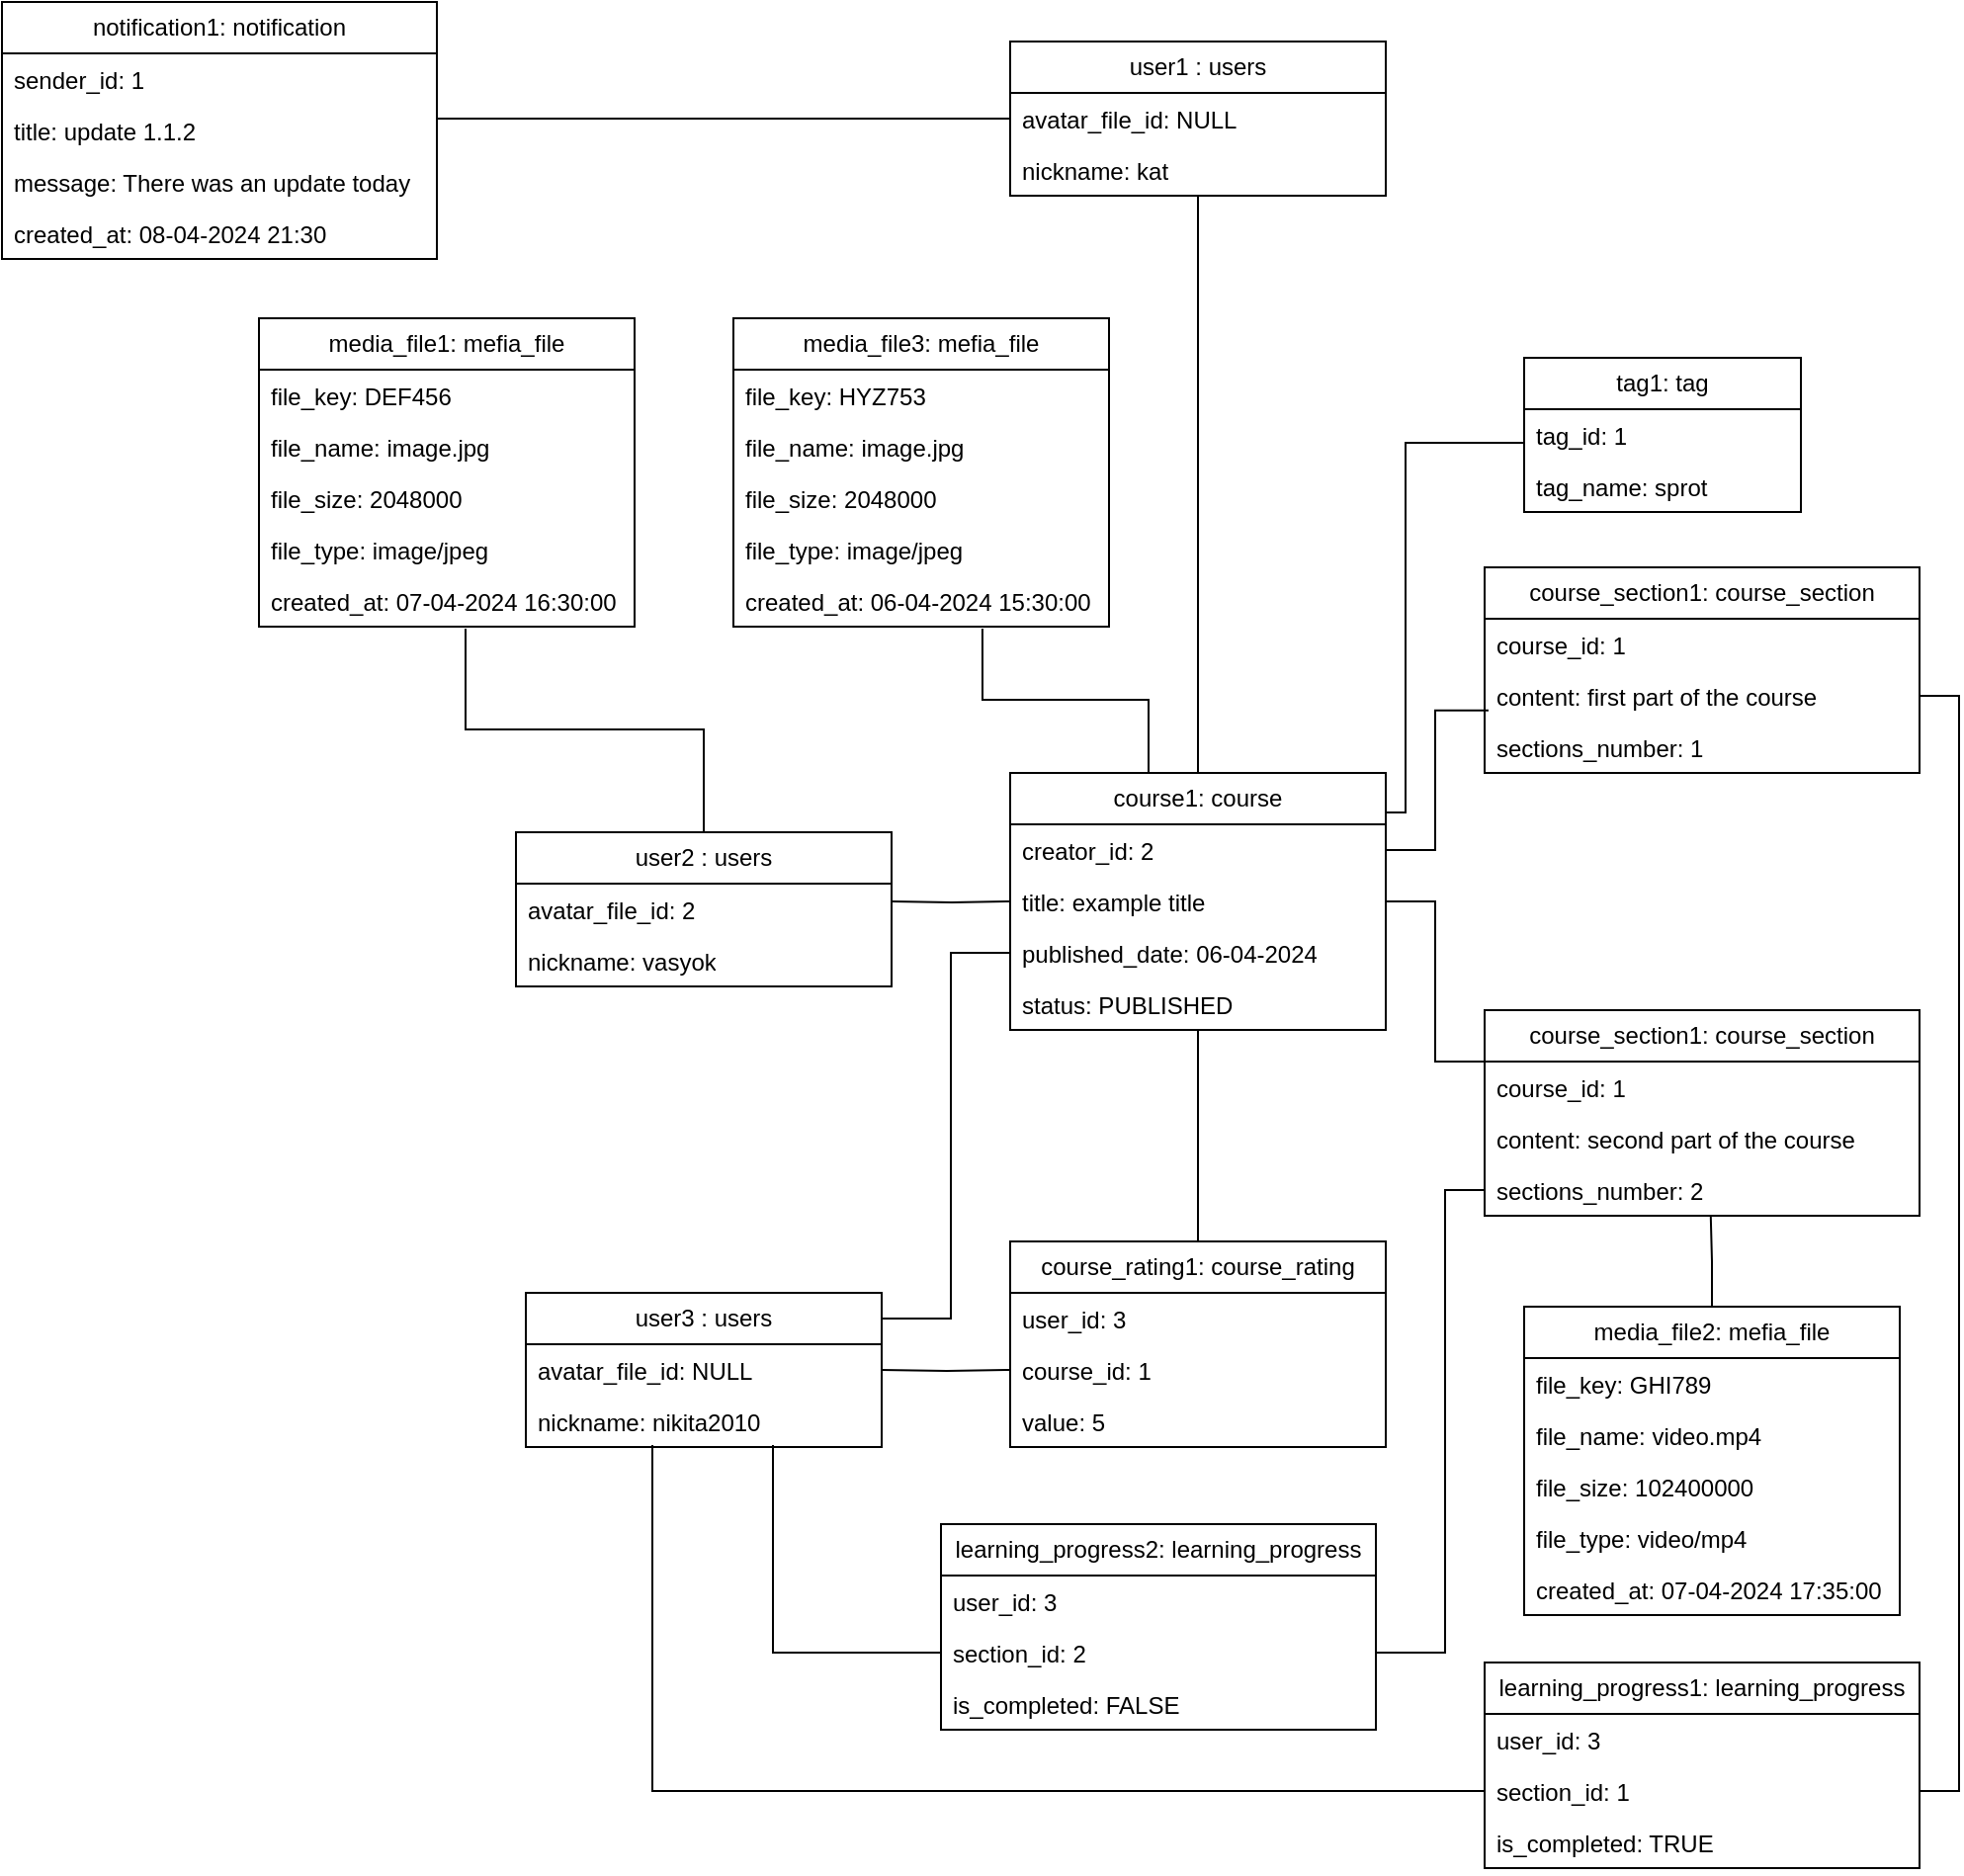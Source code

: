 <mxfile version="24.1.0" type="device">
  <diagram name="Page-1" id="b5b7bab2-c9e2-2cf4-8b2a-24fd1a2a6d21">
    <mxGraphModel dx="2261" dy="836" grid="1" gridSize="10" guides="1" tooltips="1" connect="1" arrows="1" fold="1" page="1" pageScale="1" pageWidth="827" pageHeight="1169" background="none" math="0" shadow="0">
      <root>
        <mxCell id="0" />
        <mxCell id="1" parent="0" />
        <mxCell id="cTdW70NepCCZIWqHgug1-1" value="user2 : users" style="swimlane;fontStyle=0;childLayout=stackLayout;horizontal=1;startSize=26;fillColor=none;horizontalStack=0;resizeParent=1;resizeParentMax=0;resizeLast=0;collapsible=1;marginBottom=0;whiteSpace=wrap;html=1;" parent="1" vertex="1">
          <mxGeometry x="60" y="450" width="190" height="78" as="geometry" />
        </mxCell>
        <mxCell id="cTdW70NepCCZIWqHgug1-2" value="avatar_file_id: 2" style="text;strokeColor=none;fillColor=none;align=left;verticalAlign=top;spacingLeft=4;spacingRight=4;overflow=hidden;rotatable=0;points=[[0,0.5],[1,0.5]];portConstraint=eastwest;whiteSpace=wrap;html=1;" parent="cTdW70NepCCZIWqHgug1-1" vertex="1">
          <mxGeometry y="26" width="190" height="26" as="geometry" />
        </mxCell>
        <mxCell id="qzsGJ3pXTFSO7XhK0shY-1" value="nickname: vasyok" style="text;strokeColor=none;fillColor=none;align=left;verticalAlign=top;spacingLeft=4;spacingRight=4;overflow=hidden;rotatable=0;points=[[0,0.5],[1,0.5]];portConstraint=eastwest;whiteSpace=wrap;html=1;" parent="cTdW70NepCCZIWqHgug1-1" vertex="1">
          <mxGeometry y="52" width="190" height="26" as="geometry" />
        </mxCell>
        <mxCell id="cTdW70NepCCZIWqHgug1-314" value="media_file1: mefia_file" style="swimlane;fontStyle=0;childLayout=stackLayout;horizontal=1;startSize=26;fillColor=none;horizontalStack=0;resizeParent=1;resizeParentMax=0;resizeLast=0;collapsible=1;marginBottom=0;whiteSpace=wrap;html=1;" parent="1" vertex="1">
          <mxGeometry x="-70" y="190" width="190" height="156" as="geometry" />
        </mxCell>
        <mxCell id="cTdW70NepCCZIWqHgug1-315" value="file_key: DEF456" style="text;strokeColor=none;fillColor=none;align=left;verticalAlign=top;spacingLeft=4;spacingRight=4;overflow=hidden;rotatable=0;points=[[0,0.5],[1,0.5]];portConstraint=eastwest;whiteSpace=wrap;html=1;" parent="cTdW70NepCCZIWqHgug1-314" vertex="1">
          <mxGeometry y="26" width="190" height="26" as="geometry" />
        </mxCell>
        <mxCell id="cTdW70NepCCZIWqHgug1-316" value="file_name: image.jpg" style="text;strokeColor=none;fillColor=none;align=left;verticalAlign=top;spacingLeft=4;spacingRight=4;overflow=hidden;rotatable=0;points=[[0,0.5],[1,0.5]];portConstraint=eastwest;whiteSpace=wrap;html=1;" parent="cTdW70NepCCZIWqHgug1-314" vertex="1">
          <mxGeometry y="52" width="190" height="26" as="geometry" />
        </mxCell>
        <mxCell id="cTdW70NepCCZIWqHgug1-317" value="file_size: 2048000" style="text;strokeColor=none;fillColor=none;align=left;verticalAlign=top;spacingLeft=4;spacingRight=4;overflow=hidden;rotatable=0;points=[[0,0.5],[1,0.5]];portConstraint=eastwest;whiteSpace=wrap;html=1;" parent="cTdW70NepCCZIWqHgug1-314" vertex="1">
          <mxGeometry y="78" width="190" height="26" as="geometry" />
        </mxCell>
        <mxCell id="cTdW70NepCCZIWqHgug1-318" value="file_type: image/jpeg" style="text;strokeColor=none;fillColor=none;align=left;verticalAlign=top;spacingLeft=4;spacingRight=4;overflow=hidden;rotatable=0;points=[[0,0.5],[1,0.5]];portConstraint=eastwest;whiteSpace=wrap;html=1;" parent="cTdW70NepCCZIWqHgug1-314" vertex="1">
          <mxGeometry y="104" width="190" height="26" as="geometry" />
        </mxCell>
        <mxCell id="cTdW70NepCCZIWqHgug1-319" value="created_at: 07-04-2024 16:30:00" style="text;strokeColor=none;fillColor=none;align=left;verticalAlign=top;spacingLeft=4;spacingRight=4;overflow=hidden;rotatable=0;points=[[0,0.5],[1,0.5]];portConstraint=eastwest;whiteSpace=wrap;html=1;" parent="cTdW70NepCCZIWqHgug1-314" vertex="1">
          <mxGeometry y="130" width="190" height="26" as="geometry" />
        </mxCell>
        <mxCell id="cTdW70NepCCZIWqHgug1-321" style="edgeStyle=orthogonalEdgeStyle;rounded=0;orthogonalLoop=1;jettySize=auto;html=1;entryX=0.55;entryY=1.038;entryDx=0;entryDy=0;entryPerimeter=0;endArrow=none;endFill=0;" parent="1" source="cTdW70NepCCZIWqHgug1-1" target="cTdW70NepCCZIWqHgug1-319" edge="1">
          <mxGeometry relative="1" as="geometry" />
        </mxCell>
        <mxCell id="ExJdHabm7_KHnXWHpjVK-8" style="edgeStyle=orthogonalEdgeStyle;rounded=0;orthogonalLoop=1;jettySize=auto;html=1;entryX=0;entryY=0.654;entryDx=0;entryDy=0;endArrow=none;endFill=0;entryPerimeter=0;" parent="1" source="cTdW70NepCCZIWqHgug1-322" target="ExJdHabm7_KHnXWHpjVK-11" edge="1">
          <mxGeometry relative="1" as="geometry">
            <mxPoint x="570" y="215" as="targetPoint" />
            <Array as="points">
              <mxPoint x="510" y="440" />
              <mxPoint x="510" y="253" />
            </Array>
          </mxGeometry>
        </mxCell>
        <mxCell id="cTdW70NepCCZIWqHgug1-322" value="course1: course" style="swimlane;fontStyle=0;childLayout=stackLayout;horizontal=1;startSize=26;fillColor=none;horizontalStack=0;resizeParent=1;resizeParentMax=0;resizeLast=0;collapsible=1;marginBottom=0;whiteSpace=wrap;html=1;" parent="1" vertex="1">
          <mxGeometry x="310" y="420" width="190" height="130" as="geometry" />
        </mxCell>
        <mxCell id="cTdW70NepCCZIWqHgug1-323" value="creator_id: 2" style="text;strokeColor=none;fillColor=none;align=left;verticalAlign=top;spacingLeft=4;spacingRight=4;overflow=hidden;rotatable=0;points=[[0,0.5],[1,0.5]];portConstraint=eastwest;whiteSpace=wrap;html=1;" parent="cTdW70NepCCZIWqHgug1-322" vertex="1">
          <mxGeometry y="26" width="190" height="26" as="geometry" />
        </mxCell>
        <mxCell id="cTdW70NepCCZIWqHgug1-324" value="title: example title" style="text;strokeColor=none;fillColor=none;align=left;verticalAlign=top;spacingLeft=4;spacingRight=4;overflow=hidden;rotatable=0;points=[[0,0.5],[1,0.5]];portConstraint=eastwest;whiteSpace=wrap;html=1;" parent="cTdW70NepCCZIWqHgug1-322" vertex="1">
          <mxGeometry y="52" width="190" height="26" as="geometry" />
        </mxCell>
        <mxCell id="cTdW70NepCCZIWqHgug1-325" value="published_date: 06-04-2024" style="text;strokeColor=none;fillColor=none;align=left;verticalAlign=top;spacingLeft=4;spacingRight=4;overflow=hidden;rotatable=0;points=[[0,0.5],[1,0.5]];portConstraint=eastwest;whiteSpace=wrap;html=1;" parent="cTdW70NepCCZIWqHgug1-322" vertex="1">
          <mxGeometry y="78" width="190" height="26" as="geometry" />
        </mxCell>
        <mxCell id="GGQ7iSAOQ_vFK_jtie28-1" value="status:&amp;nbsp;PUBLISHED" style="text;strokeColor=none;fillColor=none;align=left;verticalAlign=top;spacingLeft=4;spacingRight=4;overflow=hidden;rotatable=0;points=[[0,0.5],[1,0.5]];portConstraint=eastwest;whiteSpace=wrap;html=1;" parent="cTdW70NepCCZIWqHgug1-322" vertex="1">
          <mxGeometry y="104" width="190" height="26" as="geometry" />
        </mxCell>
        <mxCell id="cTdW70NepCCZIWqHgug1-327" style="edgeStyle=orthogonalEdgeStyle;rounded=0;orthogonalLoop=1;jettySize=auto;html=1;endArrow=none;endFill=0;" parent="1" target="cTdW70NepCCZIWqHgug1-324" edge="1">
          <mxGeometry relative="1" as="geometry">
            <mxPoint x="250" y="485" as="sourcePoint" />
          </mxGeometry>
        </mxCell>
        <mxCell id="cTdW70NepCCZIWqHgug1-336" style="edgeStyle=orthogonalEdgeStyle;rounded=0;orthogonalLoop=1;jettySize=auto;html=1;entryX=0;entryY=0.5;entryDx=0;entryDy=0;exitX=1;exitY=0.25;exitDx=0;exitDy=0;endArrow=none;endFill=0;" parent="1" source="cTdW70NepCCZIWqHgug1-328" target="cTdW70NepCCZIWqHgug1-325" edge="1">
          <mxGeometry relative="1" as="geometry">
            <mxPoint x="245" y="696" as="sourcePoint" />
            <Array as="points">
              <mxPoint x="280" y="696" />
              <mxPoint x="280" y="511" />
            </Array>
          </mxGeometry>
        </mxCell>
        <mxCell id="cTdW70NepCCZIWqHgug1-328" value="user3 : users" style="swimlane;fontStyle=0;childLayout=stackLayout;horizontal=1;startSize=26;fillColor=none;horizontalStack=0;resizeParent=1;resizeParentMax=0;resizeLast=0;collapsible=1;marginBottom=0;whiteSpace=wrap;html=1;" parent="1" vertex="1">
          <mxGeometry x="65" y="683" width="180" height="78" as="geometry" />
        </mxCell>
        <mxCell id="cTdW70NepCCZIWqHgug1-329" value="avatar_file_id: NULL" style="text;strokeColor=none;fillColor=none;align=left;verticalAlign=top;spacingLeft=4;spacingRight=4;overflow=hidden;rotatable=0;points=[[0,0.5],[1,0.5]];portConstraint=eastwest;whiteSpace=wrap;html=1;" parent="cTdW70NepCCZIWqHgug1-328" vertex="1">
          <mxGeometry y="26" width="180" height="26" as="geometry" />
        </mxCell>
        <mxCell id="qzsGJ3pXTFSO7XhK0shY-2" value="nickname: nikita2010" style="text;strokeColor=none;fillColor=none;align=left;verticalAlign=top;spacingLeft=4;spacingRight=4;overflow=hidden;rotatable=0;points=[[0,0.5],[1,0.5]];portConstraint=eastwest;whiteSpace=wrap;html=1;" parent="cTdW70NepCCZIWqHgug1-328" vertex="1">
          <mxGeometry y="52" width="180" height="26" as="geometry" />
        </mxCell>
        <mxCell id="cTdW70NepCCZIWqHgug1-343" style="edgeStyle=orthogonalEdgeStyle;rounded=0;orthogonalLoop=1;jettySize=auto;html=1;entryX=0.5;entryY=1;entryDx=0;entryDy=0;endArrow=none;endFill=0;" parent="1" source="cTdW70NepCCZIWqHgug1-337" target="cTdW70NepCCZIWqHgug1-322" edge="1">
          <mxGeometry relative="1" as="geometry" />
        </mxCell>
        <mxCell id="cTdW70NepCCZIWqHgug1-337" value="course_rating1: course_rating" style="swimlane;fontStyle=0;childLayout=stackLayout;horizontal=1;startSize=26;fillColor=none;horizontalStack=0;resizeParent=1;resizeParentMax=0;resizeLast=0;collapsible=1;marginBottom=0;whiteSpace=wrap;html=1;" parent="1" vertex="1">
          <mxGeometry x="310" y="657" width="190" height="104" as="geometry" />
        </mxCell>
        <mxCell id="cTdW70NepCCZIWqHgug1-338" value="user_id: 3" style="text;strokeColor=none;fillColor=none;align=left;verticalAlign=top;spacingLeft=4;spacingRight=4;overflow=hidden;rotatable=0;points=[[0,0.5],[1,0.5]];portConstraint=eastwest;whiteSpace=wrap;html=1;" parent="cTdW70NepCCZIWqHgug1-337" vertex="1">
          <mxGeometry y="26" width="190" height="26" as="geometry" />
        </mxCell>
        <mxCell id="cTdW70NepCCZIWqHgug1-339" value="course_id: 1" style="text;strokeColor=none;fillColor=none;align=left;verticalAlign=top;spacingLeft=4;spacingRight=4;overflow=hidden;rotatable=0;points=[[0,0.5],[1,0.5]];portConstraint=eastwest;whiteSpace=wrap;html=1;" parent="cTdW70NepCCZIWqHgug1-337" vertex="1">
          <mxGeometry y="52" width="190" height="26" as="geometry" />
        </mxCell>
        <mxCell id="cTdW70NepCCZIWqHgug1-340" value="value: 5" style="text;strokeColor=none;fillColor=none;align=left;verticalAlign=top;spacingLeft=4;spacingRight=4;overflow=hidden;rotatable=0;points=[[0,0.5],[1,0.5]];portConstraint=eastwest;whiteSpace=wrap;html=1;" parent="cTdW70NepCCZIWqHgug1-337" vertex="1">
          <mxGeometry y="78" width="190" height="26" as="geometry" />
        </mxCell>
        <mxCell id="cTdW70NepCCZIWqHgug1-341" style="edgeStyle=orthogonalEdgeStyle;rounded=0;orthogonalLoop=1;jettySize=auto;html=1;entryX=0;entryY=0.5;entryDx=0;entryDy=0;startArrow=none;startFill=0;endArrow=none;endFill=0;" parent="1" target="cTdW70NepCCZIWqHgug1-339" edge="1">
          <mxGeometry relative="1" as="geometry">
            <mxPoint x="245" y="722" as="sourcePoint" />
          </mxGeometry>
        </mxCell>
        <mxCell id="cTdW70NepCCZIWqHgug1-352" value="course_section1: course_section" style="swimlane;fontStyle=0;childLayout=stackLayout;horizontal=1;startSize=26;fillColor=none;horizontalStack=0;resizeParent=1;resizeParentMax=0;resizeLast=0;collapsible=1;marginBottom=0;whiteSpace=wrap;html=1;" parent="1" vertex="1">
          <mxGeometry x="550" y="316" width="220" height="104" as="geometry" />
        </mxCell>
        <mxCell id="cTdW70NepCCZIWqHgug1-353" value="course_id: 1" style="text;strokeColor=none;fillColor=none;align=left;verticalAlign=top;spacingLeft=4;spacingRight=4;overflow=hidden;rotatable=0;points=[[0,0.5],[1,0.5]];portConstraint=eastwest;whiteSpace=wrap;html=1;" parent="cTdW70NepCCZIWqHgug1-352" vertex="1">
          <mxGeometry y="26" width="220" height="26" as="geometry" />
        </mxCell>
        <mxCell id="cTdW70NepCCZIWqHgug1-354" value="content: first part of the course" style="text;strokeColor=none;fillColor=none;align=left;verticalAlign=top;spacingLeft=4;spacingRight=4;overflow=hidden;rotatable=0;points=[[0,0.5],[1,0.5]];portConstraint=eastwest;whiteSpace=wrap;html=1;" parent="cTdW70NepCCZIWqHgug1-352" vertex="1">
          <mxGeometry y="52" width="220" height="26" as="geometry" />
        </mxCell>
        <mxCell id="cTdW70NepCCZIWqHgug1-355" value="sections_number: 1" style="text;strokeColor=none;fillColor=none;align=left;verticalAlign=top;spacingLeft=4;spacingRight=4;overflow=hidden;rotatable=0;points=[[0,0.5],[1,0.5]];portConstraint=eastwest;whiteSpace=wrap;html=1;" parent="cTdW70NepCCZIWqHgug1-352" vertex="1">
          <mxGeometry y="78" width="220" height="26" as="geometry" />
        </mxCell>
        <mxCell id="cTdW70NepCCZIWqHgug1-356" value="course_section1: course_section" style="swimlane;fontStyle=0;childLayout=stackLayout;horizontal=1;startSize=26;fillColor=none;horizontalStack=0;resizeParent=1;resizeParentMax=0;resizeLast=0;collapsible=1;marginBottom=0;whiteSpace=wrap;html=1;" parent="1" vertex="1">
          <mxGeometry x="550" y="540" width="220" height="104" as="geometry" />
        </mxCell>
        <mxCell id="cTdW70NepCCZIWqHgug1-357" value="course_id: 1" style="text;strokeColor=none;fillColor=none;align=left;verticalAlign=top;spacingLeft=4;spacingRight=4;overflow=hidden;rotatable=0;points=[[0,0.5],[1,0.5]];portConstraint=eastwest;whiteSpace=wrap;html=1;" parent="cTdW70NepCCZIWqHgug1-356" vertex="1">
          <mxGeometry y="26" width="220" height="26" as="geometry" />
        </mxCell>
        <mxCell id="cTdW70NepCCZIWqHgug1-358" value="content: second part of the course" style="text;strokeColor=none;fillColor=none;align=left;verticalAlign=top;spacingLeft=4;spacingRight=4;overflow=hidden;rotatable=0;points=[[0,0.5],[1,0.5]];portConstraint=eastwest;whiteSpace=wrap;html=1;" parent="cTdW70NepCCZIWqHgug1-356" vertex="1">
          <mxGeometry y="52" width="220" height="26" as="geometry" />
        </mxCell>
        <mxCell id="cTdW70NepCCZIWqHgug1-359" value="sections_number: 2" style="text;strokeColor=none;fillColor=none;align=left;verticalAlign=top;spacingLeft=4;spacingRight=4;overflow=hidden;rotatable=0;points=[[0,0.5],[1,0.5]];portConstraint=eastwest;whiteSpace=wrap;html=1;" parent="cTdW70NepCCZIWqHgug1-356" vertex="1">
          <mxGeometry y="78" width="220" height="26" as="geometry" />
        </mxCell>
        <mxCell id="cTdW70NepCCZIWqHgug1-360" style="edgeStyle=orthogonalEdgeStyle;rounded=0;orthogonalLoop=1;jettySize=auto;html=1;entryX=0;entryY=0.25;entryDx=0;entryDy=0;startArrow=none;startFill=0;endArrow=none;endFill=0;" parent="1" source="cTdW70NepCCZIWqHgug1-324" target="cTdW70NepCCZIWqHgug1-356" edge="1">
          <mxGeometry relative="1" as="geometry" />
        </mxCell>
        <mxCell id="cTdW70NepCCZIWqHgug1-362" style="edgeStyle=orthogonalEdgeStyle;rounded=0;orthogonalLoop=1;jettySize=auto;html=1;entryX=0.009;entryY=0.784;entryDx=0;entryDy=0;entryPerimeter=0;endArrow=none;endFill=0;" parent="1" source="cTdW70NepCCZIWqHgug1-323" target="cTdW70NepCCZIWqHgug1-354" edge="1">
          <mxGeometry relative="1" as="geometry" />
        </mxCell>
        <mxCell id="cTdW70NepCCZIWqHgug1-363" value="media_file2: mefia_file" style="swimlane;fontStyle=0;childLayout=stackLayout;horizontal=1;startSize=26;fillColor=none;horizontalStack=0;resizeParent=1;resizeParentMax=0;resizeLast=0;collapsible=1;marginBottom=0;whiteSpace=wrap;html=1;" parent="1" vertex="1">
          <mxGeometry x="570" y="690" width="190" height="156" as="geometry" />
        </mxCell>
        <mxCell id="cTdW70NepCCZIWqHgug1-364" value="file_key: GHI789" style="text;strokeColor=none;fillColor=none;align=left;verticalAlign=top;spacingLeft=4;spacingRight=4;overflow=hidden;rotatable=0;points=[[0,0.5],[1,0.5]];portConstraint=eastwest;whiteSpace=wrap;html=1;" parent="cTdW70NepCCZIWqHgug1-363" vertex="1">
          <mxGeometry y="26" width="190" height="26" as="geometry" />
        </mxCell>
        <mxCell id="cTdW70NepCCZIWqHgug1-365" value="file_name: video.mp4" style="text;strokeColor=none;fillColor=none;align=left;verticalAlign=top;spacingLeft=4;spacingRight=4;overflow=hidden;rotatable=0;points=[[0,0.5],[1,0.5]];portConstraint=eastwest;whiteSpace=wrap;html=1;" parent="cTdW70NepCCZIWqHgug1-363" vertex="1">
          <mxGeometry y="52" width="190" height="26" as="geometry" />
        </mxCell>
        <mxCell id="cTdW70NepCCZIWqHgug1-366" value="file_size:&amp;nbsp;102400000" style="text;strokeColor=none;fillColor=none;align=left;verticalAlign=top;spacingLeft=4;spacingRight=4;overflow=hidden;rotatable=0;points=[[0,0.5],[1,0.5]];portConstraint=eastwest;whiteSpace=wrap;html=1;" parent="cTdW70NepCCZIWqHgug1-363" vertex="1">
          <mxGeometry y="78" width="190" height="26" as="geometry" />
        </mxCell>
        <mxCell id="cTdW70NepCCZIWqHgug1-367" value="file_type: video/mp4" style="text;strokeColor=none;fillColor=none;align=left;verticalAlign=top;spacingLeft=4;spacingRight=4;overflow=hidden;rotatable=0;points=[[0,0.5],[1,0.5]];portConstraint=eastwest;whiteSpace=wrap;html=1;" parent="cTdW70NepCCZIWqHgug1-363" vertex="1">
          <mxGeometry y="104" width="190" height="26" as="geometry" />
        </mxCell>
        <mxCell id="cTdW70NepCCZIWqHgug1-368" value="created_at: 07-04-2024 17:35:00" style="text;strokeColor=none;fillColor=none;align=left;verticalAlign=top;spacingLeft=4;spacingRight=4;overflow=hidden;rotatable=0;points=[[0,0.5],[1,0.5]];portConstraint=eastwest;whiteSpace=wrap;html=1;" parent="cTdW70NepCCZIWqHgug1-363" vertex="1">
          <mxGeometry y="130" width="190" height="26" as="geometry" />
        </mxCell>
        <mxCell id="cTdW70NepCCZIWqHgug1-374" value="learning_progress1: learning_progress" style="swimlane;fontStyle=0;childLayout=stackLayout;horizontal=1;startSize=26;fillColor=none;horizontalStack=0;resizeParent=1;resizeParentMax=0;resizeLast=0;collapsible=1;marginBottom=0;whiteSpace=wrap;html=1;" parent="1" vertex="1">
          <mxGeometry x="550" y="870" width="220" height="104" as="geometry" />
        </mxCell>
        <mxCell id="cTdW70NepCCZIWqHgug1-375" value="user_id: 3" style="text;strokeColor=none;fillColor=none;align=left;verticalAlign=top;spacingLeft=4;spacingRight=4;overflow=hidden;rotatable=0;points=[[0,0.5],[1,0.5]];portConstraint=eastwest;whiteSpace=wrap;html=1;" parent="cTdW70NepCCZIWqHgug1-374" vertex="1">
          <mxGeometry y="26" width="220" height="26" as="geometry" />
        </mxCell>
        <mxCell id="cTdW70NepCCZIWqHgug1-376" value="section_id: 1" style="text;strokeColor=none;fillColor=none;align=left;verticalAlign=top;spacingLeft=4;spacingRight=4;overflow=hidden;rotatable=0;points=[[0,0.5],[1,0.5]];portConstraint=eastwest;whiteSpace=wrap;html=1;" parent="cTdW70NepCCZIWqHgug1-374" vertex="1">
          <mxGeometry y="52" width="220" height="26" as="geometry" />
        </mxCell>
        <mxCell id="cTdW70NepCCZIWqHgug1-377" value="is_completed: TRUE" style="text;strokeColor=none;fillColor=none;align=left;verticalAlign=top;spacingLeft=4;spacingRight=4;overflow=hidden;rotatable=0;points=[[0,0.5],[1,0.5]];portConstraint=eastwest;whiteSpace=wrap;html=1;" parent="cTdW70NepCCZIWqHgug1-374" vertex="1">
          <mxGeometry y="78" width="220" height="26" as="geometry" />
        </mxCell>
        <mxCell id="cTdW70NepCCZIWqHgug1-389" style="edgeStyle=orthogonalEdgeStyle;rounded=0;orthogonalLoop=1;jettySize=auto;html=1;entryX=0;entryY=0.5;entryDx=0;entryDy=0;endArrow=none;endFill=0;exitX=1;exitY=0.5;exitDx=0;exitDy=0;" parent="1" source="cTdW70NepCCZIWqHgug1-381" target="cTdW70NepCCZIWqHgug1-359" edge="1">
          <mxGeometry relative="1" as="geometry">
            <Array as="points">
              <mxPoint x="530" y="865" />
              <mxPoint x="530" y="631" />
            </Array>
          </mxGeometry>
        </mxCell>
        <mxCell id="cTdW70NepCCZIWqHgug1-379" value="learning_progress2: learning_progress" style="swimlane;fontStyle=0;childLayout=stackLayout;horizontal=1;startSize=26;fillColor=none;horizontalStack=0;resizeParent=1;resizeParentMax=0;resizeLast=0;collapsible=1;marginBottom=0;whiteSpace=wrap;html=1;" parent="1" vertex="1">
          <mxGeometry x="275" y="800" width="220" height="104" as="geometry" />
        </mxCell>
        <mxCell id="cTdW70NepCCZIWqHgug1-380" value="user_id: 3" style="text;strokeColor=none;fillColor=none;align=left;verticalAlign=top;spacingLeft=4;spacingRight=4;overflow=hidden;rotatable=0;points=[[0,0.5],[1,0.5]];portConstraint=eastwest;whiteSpace=wrap;html=1;" parent="cTdW70NepCCZIWqHgug1-379" vertex="1">
          <mxGeometry y="26" width="220" height="26" as="geometry" />
        </mxCell>
        <mxCell id="cTdW70NepCCZIWqHgug1-381" value="section_id: 2" style="text;strokeColor=none;fillColor=none;align=left;verticalAlign=top;spacingLeft=4;spacingRight=4;overflow=hidden;rotatable=0;points=[[0,0.5],[1,0.5]];portConstraint=eastwest;whiteSpace=wrap;html=1;" parent="cTdW70NepCCZIWqHgug1-379" vertex="1">
          <mxGeometry y="52" width="220" height="26" as="geometry" />
        </mxCell>
        <mxCell id="cTdW70NepCCZIWqHgug1-382" value="is_completed: FALSE" style="text;strokeColor=none;fillColor=none;align=left;verticalAlign=top;spacingLeft=4;spacingRight=4;overflow=hidden;rotatable=0;points=[[0,0.5],[1,0.5]];portConstraint=eastwest;whiteSpace=wrap;html=1;" parent="cTdW70NepCCZIWqHgug1-379" vertex="1">
          <mxGeometry y="78" width="220" height="26" as="geometry" />
        </mxCell>
        <mxCell id="cTdW70NepCCZIWqHgug1-383" style="edgeStyle=orthogonalEdgeStyle;rounded=0;orthogonalLoop=1;jettySize=auto;html=1;entryX=1;entryY=0.5;entryDx=0;entryDy=0;endArrow=none;endFill=0;" parent="1" source="cTdW70NepCCZIWqHgug1-354" target="cTdW70NepCCZIWqHgug1-376" edge="1">
          <mxGeometry relative="1" as="geometry">
            <Array as="points">
              <mxPoint x="790" y="381" />
              <mxPoint x="790" y="935" />
            </Array>
          </mxGeometry>
        </mxCell>
        <mxCell id="cTdW70NepCCZIWqHgug1-385" style="edgeStyle=orthogonalEdgeStyle;rounded=0;orthogonalLoop=1;jettySize=auto;html=1;endArrow=none;endFill=0;exitX=0;exitY=0.5;exitDx=0;exitDy=0;" parent="1" source="cTdW70NepCCZIWqHgug1-376" edge="1">
          <mxGeometry relative="1" as="geometry">
            <Array as="points">
              <mxPoint x="129" y="935" />
            </Array>
            <mxPoint x="129" y="760" as="targetPoint" />
          </mxGeometry>
        </mxCell>
        <mxCell id="cTdW70NepCCZIWqHgug1-386" style="edgeStyle=orthogonalEdgeStyle;rounded=0;orthogonalLoop=1;jettySize=auto;html=1;endArrow=none;endFill=0;exitX=0;exitY=0.5;exitDx=0;exitDy=0;" parent="1" source="cTdW70NepCCZIWqHgug1-381" edge="1">
          <mxGeometry relative="1" as="geometry">
            <Array as="points">
              <mxPoint x="190" y="865" />
            </Array>
            <mxPoint x="190" y="760" as="targetPoint" />
          </mxGeometry>
        </mxCell>
        <mxCell id="cTdW70NepCCZIWqHgug1-407" value="user1 : users" style="swimlane;fontStyle=0;childLayout=stackLayout;horizontal=1;startSize=26;fillColor=none;horizontalStack=0;resizeParent=1;resizeParentMax=0;resizeLast=0;collapsible=1;marginBottom=0;whiteSpace=wrap;html=1;" parent="1" vertex="1">
          <mxGeometry x="310" y="50" width="190" height="78" as="geometry" />
        </mxCell>
        <mxCell id="cTdW70NepCCZIWqHgug1-408" value="avatar_file_id: NULL" style="text;strokeColor=none;fillColor=none;align=left;verticalAlign=top;spacingLeft=4;spacingRight=4;overflow=hidden;rotatable=0;points=[[0,0.5],[1,0.5]];portConstraint=eastwest;whiteSpace=wrap;html=1;" parent="cTdW70NepCCZIWqHgug1-407" vertex="1">
          <mxGeometry y="26" width="190" height="26" as="geometry" />
        </mxCell>
        <mxCell id="qzsGJ3pXTFSO7XhK0shY-3" value="nickname: kat" style="text;strokeColor=none;fillColor=none;align=left;verticalAlign=top;spacingLeft=4;spacingRight=4;overflow=hidden;rotatable=0;points=[[0,0.5],[1,0.5]];portConstraint=eastwest;whiteSpace=wrap;html=1;" parent="cTdW70NepCCZIWqHgug1-407" vertex="1">
          <mxGeometry y="52" width="190" height="26" as="geometry" />
        </mxCell>
        <mxCell id="cTdW70NepCCZIWqHgug1-422" style="edgeStyle=orthogonalEdgeStyle;rounded=0;orthogonalLoop=1;jettySize=auto;html=1;entryX=0.52;entryY=1.019;entryDx=0;entryDy=0;entryPerimeter=0;endArrow=none;endFill=0;" parent="1" source="cTdW70NepCCZIWqHgug1-363" target="cTdW70NepCCZIWqHgug1-359" edge="1">
          <mxGeometry relative="1" as="geometry" />
        </mxCell>
        <mxCell id="cTdW70NepCCZIWqHgug1-428" style="edgeStyle=orthogonalEdgeStyle;rounded=0;orthogonalLoop=1;jettySize=auto;html=1;entryX=0.5;entryY=0;entryDx=0;entryDy=0;endArrow=none;endFill=0;" parent="1" source="cTdW70NepCCZIWqHgug1-407" target="cTdW70NepCCZIWqHgug1-322" edge="1">
          <mxGeometry relative="1" as="geometry">
            <mxPoint x="395" y="160" as="targetPoint" />
          </mxGeometry>
        </mxCell>
        <mxCell id="-hQUeHI8HNlFyrUoPAJZ-56" value="notification1: notification" style="swimlane;fontStyle=0;childLayout=stackLayout;horizontal=1;startSize=26;fillColor=none;horizontalStack=0;resizeParent=1;resizeParentMax=0;resizeLast=0;collapsible=1;marginBottom=0;whiteSpace=wrap;html=1;" parent="1" vertex="1">
          <mxGeometry x="-200" y="30" width="220" height="130" as="geometry" />
        </mxCell>
        <mxCell id="-hQUeHI8HNlFyrUoPAJZ-57" value="sender_id: 1" style="text;strokeColor=none;fillColor=none;align=left;verticalAlign=top;spacingLeft=4;spacingRight=4;overflow=hidden;rotatable=0;points=[[0,0.5],[1,0.5]];portConstraint=eastwest;whiteSpace=wrap;html=1;" parent="-hQUeHI8HNlFyrUoPAJZ-56" vertex="1">
          <mxGeometry y="26" width="220" height="26" as="geometry" />
        </mxCell>
        <mxCell id="-hQUeHI8HNlFyrUoPAJZ-58" value="title: update 1.1.2" style="text;strokeColor=none;fillColor=none;align=left;verticalAlign=top;spacingLeft=4;spacingRight=4;overflow=hidden;rotatable=0;points=[[0,0.5],[1,0.5]];portConstraint=eastwest;whiteSpace=wrap;html=1;" parent="-hQUeHI8HNlFyrUoPAJZ-56" vertex="1">
          <mxGeometry y="52" width="220" height="26" as="geometry" />
        </mxCell>
        <mxCell id="-hQUeHI8HNlFyrUoPAJZ-59" value="message: There was an update today" style="text;strokeColor=none;fillColor=none;align=left;verticalAlign=top;spacingLeft=4;spacingRight=4;overflow=hidden;rotatable=0;points=[[0,0.5],[1,0.5]];portConstraint=eastwest;whiteSpace=wrap;html=1;" parent="-hQUeHI8HNlFyrUoPAJZ-56" vertex="1">
          <mxGeometry y="78" width="220" height="26" as="geometry" />
        </mxCell>
        <mxCell id="-hQUeHI8HNlFyrUoPAJZ-60" value="created_at: 08-04-2024 21:30" style="text;strokeColor=none;fillColor=none;align=left;verticalAlign=top;spacingLeft=4;spacingRight=4;overflow=hidden;rotatable=0;points=[[0,0.5],[1,0.5]];portConstraint=eastwest;whiteSpace=wrap;html=1;" parent="-hQUeHI8HNlFyrUoPAJZ-56" vertex="1">
          <mxGeometry y="104" width="220" height="26" as="geometry" />
        </mxCell>
        <mxCell id="-hQUeHI8HNlFyrUoPAJZ-91" style="edgeStyle=orthogonalEdgeStyle;rounded=0;orthogonalLoop=1;jettySize=auto;html=1;entryX=1;entryY=0.5;entryDx=0;entryDy=0;endArrow=none;endFill=0;exitX=0;exitY=0.5;exitDx=0;exitDy=0;" parent="1" source="cTdW70NepCCZIWqHgug1-408" target="-hQUeHI8HNlFyrUoPAJZ-58" edge="1">
          <mxGeometry relative="1" as="geometry">
            <Array as="points">
              <mxPoint x="20" y="89" />
            </Array>
          </mxGeometry>
        </mxCell>
        <mxCell id="ExJdHabm7_KHnXWHpjVK-10" value="tag1: tag" style="swimlane;fontStyle=0;childLayout=stackLayout;horizontal=1;startSize=26;fillColor=none;horizontalStack=0;resizeParent=1;resizeParentMax=0;resizeLast=0;collapsible=1;marginBottom=0;whiteSpace=wrap;html=1;" parent="1" vertex="1">
          <mxGeometry x="570" y="210" width="140" height="78" as="geometry" />
        </mxCell>
        <mxCell id="ExJdHabm7_KHnXWHpjVK-11" value="tag_id: 1" style="text;strokeColor=none;fillColor=none;align=left;verticalAlign=top;spacingLeft=4;spacingRight=4;overflow=hidden;rotatable=0;points=[[0,0.5],[1,0.5]];portConstraint=eastwest;whiteSpace=wrap;html=1;" parent="ExJdHabm7_KHnXWHpjVK-10" vertex="1">
          <mxGeometry y="26" width="140" height="26" as="geometry" />
        </mxCell>
        <mxCell id="ExJdHabm7_KHnXWHpjVK-12" value="tag_name: sprot" style="text;strokeColor=none;fillColor=none;align=left;verticalAlign=top;spacingLeft=4;spacingRight=4;overflow=hidden;rotatable=0;points=[[0,0.5],[1,0.5]];portConstraint=eastwest;whiteSpace=wrap;html=1;" parent="ExJdHabm7_KHnXWHpjVK-10" vertex="1">
          <mxGeometry y="52" width="140" height="26" as="geometry" />
        </mxCell>
        <mxCell id="XtwXPD2jMgS_58moDPZ3-11" value="media_file3: mefia_file" style="swimlane;fontStyle=0;childLayout=stackLayout;horizontal=1;startSize=26;fillColor=none;horizontalStack=0;resizeParent=1;resizeParentMax=0;resizeLast=0;collapsible=1;marginBottom=0;whiteSpace=wrap;html=1;" vertex="1" parent="1">
          <mxGeometry x="170" y="190" width="190" height="156" as="geometry" />
        </mxCell>
        <mxCell id="XtwXPD2jMgS_58moDPZ3-12" value="file_key: HYZ753" style="text;strokeColor=none;fillColor=none;align=left;verticalAlign=top;spacingLeft=4;spacingRight=4;overflow=hidden;rotatable=0;points=[[0,0.5],[1,0.5]];portConstraint=eastwest;whiteSpace=wrap;html=1;" vertex="1" parent="XtwXPD2jMgS_58moDPZ3-11">
          <mxGeometry y="26" width="190" height="26" as="geometry" />
        </mxCell>
        <mxCell id="XtwXPD2jMgS_58moDPZ3-13" value="file_name: image.jpg" style="text;strokeColor=none;fillColor=none;align=left;verticalAlign=top;spacingLeft=4;spacingRight=4;overflow=hidden;rotatable=0;points=[[0,0.5],[1,0.5]];portConstraint=eastwest;whiteSpace=wrap;html=1;" vertex="1" parent="XtwXPD2jMgS_58moDPZ3-11">
          <mxGeometry y="52" width="190" height="26" as="geometry" />
        </mxCell>
        <mxCell id="XtwXPD2jMgS_58moDPZ3-14" value="file_size: 2048000" style="text;strokeColor=none;fillColor=none;align=left;verticalAlign=top;spacingLeft=4;spacingRight=4;overflow=hidden;rotatable=0;points=[[0,0.5],[1,0.5]];portConstraint=eastwest;whiteSpace=wrap;html=1;" vertex="1" parent="XtwXPD2jMgS_58moDPZ3-11">
          <mxGeometry y="78" width="190" height="26" as="geometry" />
        </mxCell>
        <mxCell id="XtwXPD2jMgS_58moDPZ3-15" value="file_type: image/jpeg" style="text;strokeColor=none;fillColor=none;align=left;verticalAlign=top;spacingLeft=4;spacingRight=4;overflow=hidden;rotatable=0;points=[[0,0.5],[1,0.5]];portConstraint=eastwest;whiteSpace=wrap;html=1;" vertex="1" parent="XtwXPD2jMgS_58moDPZ3-11">
          <mxGeometry y="104" width="190" height="26" as="geometry" />
        </mxCell>
        <mxCell id="XtwXPD2jMgS_58moDPZ3-16" value="created_at: 06-04-2024 15:30:00" style="text;strokeColor=none;fillColor=none;align=left;verticalAlign=top;spacingLeft=4;spacingRight=4;overflow=hidden;rotatable=0;points=[[0,0.5],[1,0.5]];portConstraint=eastwest;whiteSpace=wrap;html=1;" vertex="1" parent="XtwXPD2jMgS_58moDPZ3-11">
          <mxGeometry y="130" width="190" height="26" as="geometry" />
        </mxCell>
        <mxCell id="XtwXPD2jMgS_58moDPZ3-17" style="edgeStyle=orthogonalEdgeStyle;rounded=0;orthogonalLoop=1;jettySize=auto;html=1;entryX=0.663;entryY=1.038;entryDx=0;entryDy=0;entryPerimeter=0;endArrow=none;endFill=0;" edge="1" parent="1" source="cTdW70NepCCZIWqHgug1-322" target="XtwXPD2jMgS_58moDPZ3-16">
          <mxGeometry relative="1" as="geometry">
            <Array as="points">
              <mxPoint x="380" y="383" />
              <mxPoint x="296" y="383" />
            </Array>
          </mxGeometry>
        </mxCell>
      </root>
    </mxGraphModel>
  </diagram>
</mxfile>
